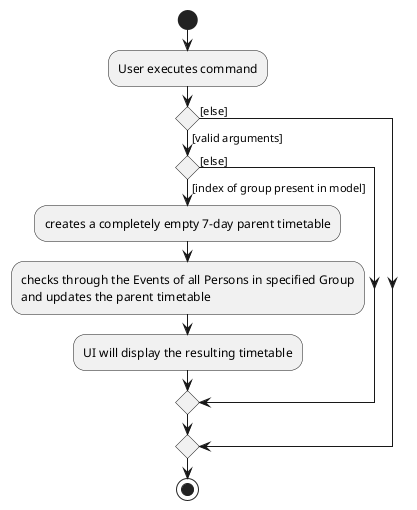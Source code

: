 @startuml

start
:User executes command;

if() then ([valid arguments])
    if() then ([index of group present in model])
        :creates a completely empty 7-day parent timetable;
        :checks through the Events of all Persons in specified Group\nand updates the parent timetable;
        :UI will display the resulting timetable;

    else([else])
        endif

else([else])
    endif

stop

@enduml
